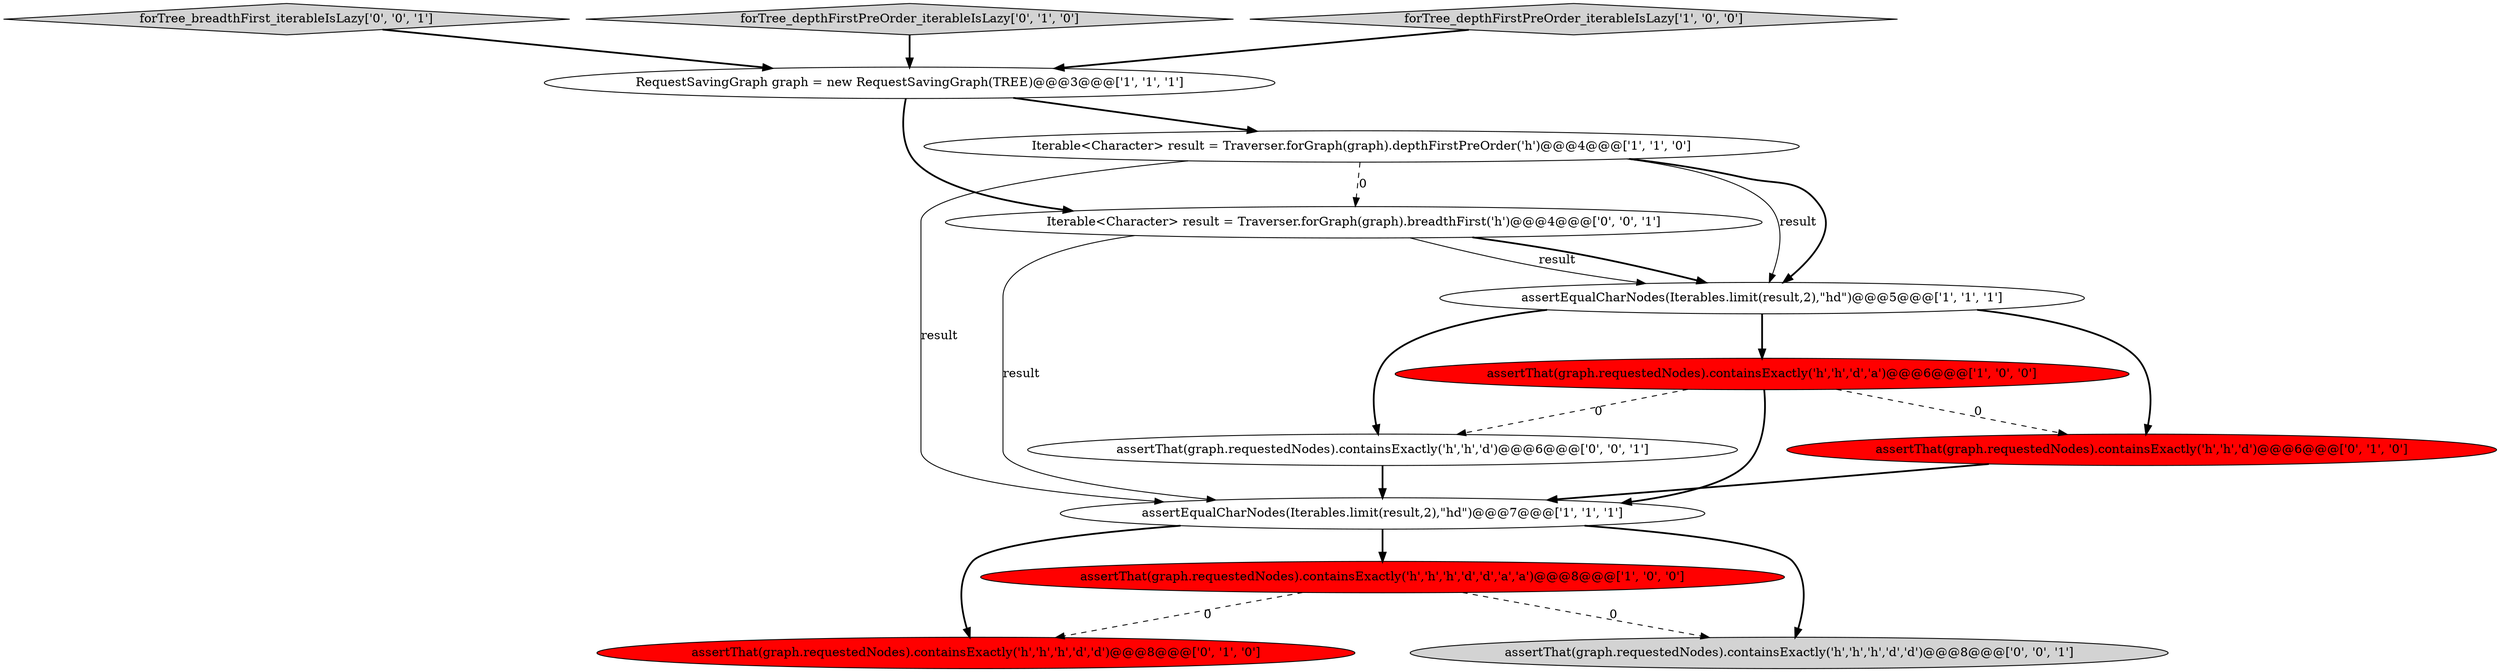 digraph {
10 [style = filled, label = "forTree_breadthFirst_iterableIsLazy['0', '0', '1']", fillcolor = lightgray, shape = diamond image = "AAA0AAABBB3BBB"];
2 [style = filled, label = "Iterable<Character> result = Traverser.forGraph(graph).depthFirstPreOrder('h')@@@4@@@['1', '1', '0']", fillcolor = white, shape = ellipse image = "AAA0AAABBB1BBB"];
1 [style = filled, label = "RequestSavingGraph graph = new RequestSavingGraph(TREE)@@@3@@@['1', '1', '1']", fillcolor = white, shape = ellipse image = "AAA0AAABBB1BBB"];
3 [style = filled, label = "assertThat(graph.requestedNodes).containsExactly('h','h','d','a')@@@6@@@['1', '0', '0']", fillcolor = red, shape = ellipse image = "AAA1AAABBB1BBB"];
6 [style = filled, label = "assertEqualCharNodes(Iterables.limit(result,2),\"hd\")@@@5@@@['1', '1', '1']", fillcolor = white, shape = ellipse image = "AAA0AAABBB1BBB"];
7 [style = filled, label = "assertThat(graph.requestedNodes).containsExactly('h','h','h','d','d')@@@8@@@['0', '1', '0']", fillcolor = red, shape = ellipse image = "AAA1AAABBB2BBB"];
9 [style = filled, label = "forTree_depthFirstPreOrder_iterableIsLazy['0', '1', '0']", fillcolor = lightgray, shape = diamond image = "AAA0AAABBB2BBB"];
11 [style = filled, label = "assertThat(graph.requestedNodes).containsExactly('h','h','h','d','d')@@@8@@@['0', '0', '1']", fillcolor = lightgray, shape = ellipse image = "AAA0AAABBB3BBB"];
5 [style = filled, label = "forTree_depthFirstPreOrder_iterableIsLazy['1', '0', '0']", fillcolor = lightgray, shape = diamond image = "AAA0AAABBB1BBB"];
12 [style = filled, label = "Iterable<Character> result = Traverser.forGraph(graph).breadthFirst('h')@@@4@@@['0', '0', '1']", fillcolor = white, shape = ellipse image = "AAA0AAABBB3BBB"];
8 [style = filled, label = "assertThat(graph.requestedNodes).containsExactly('h','h','d')@@@6@@@['0', '1', '0']", fillcolor = red, shape = ellipse image = "AAA1AAABBB2BBB"];
0 [style = filled, label = "assertThat(graph.requestedNodes).containsExactly('h','h','h','d','d','a','a')@@@8@@@['1', '0', '0']", fillcolor = red, shape = ellipse image = "AAA1AAABBB1BBB"];
13 [style = filled, label = "assertThat(graph.requestedNodes).containsExactly('h','h','d')@@@6@@@['0', '0', '1']", fillcolor = white, shape = ellipse image = "AAA0AAABBB3BBB"];
4 [style = filled, label = "assertEqualCharNodes(Iterables.limit(result,2),\"hd\")@@@7@@@['1', '1', '1']", fillcolor = white, shape = ellipse image = "AAA0AAABBB1BBB"];
6->3 [style = bold, label=""];
2->6 [style = solid, label="result"];
2->4 [style = solid, label="result"];
2->6 [style = bold, label=""];
12->6 [style = solid, label="result"];
0->11 [style = dashed, label="0"];
3->13 [style = dashed, label="0"];
12->6 [style = bold, label=""];
3->4 [style = bold, label=""];
4->7 [style = bold, label=""];
4->0 [style = bold, label=""];
5->1 [style = bold, label=""];
2->12 [style = dashed, label="0"];
6->13 [style = bold, label=""];
6->8 [style = bold, label=""];
1->12 [style = bold, label=""];
3->8 [style = dashed, label="0"];
1->2 [style = bold, label=""];
8->4 [style = bold, label=""];
12->4 [style = solid, label="result"];
9->1 [style = bold, label=""];
4->11 [style = bold, label=""];
10->1 [style = bold, label=""];
0->7 [style = dashed, label="0"];
13->4 [style = bold, label=""];
}
